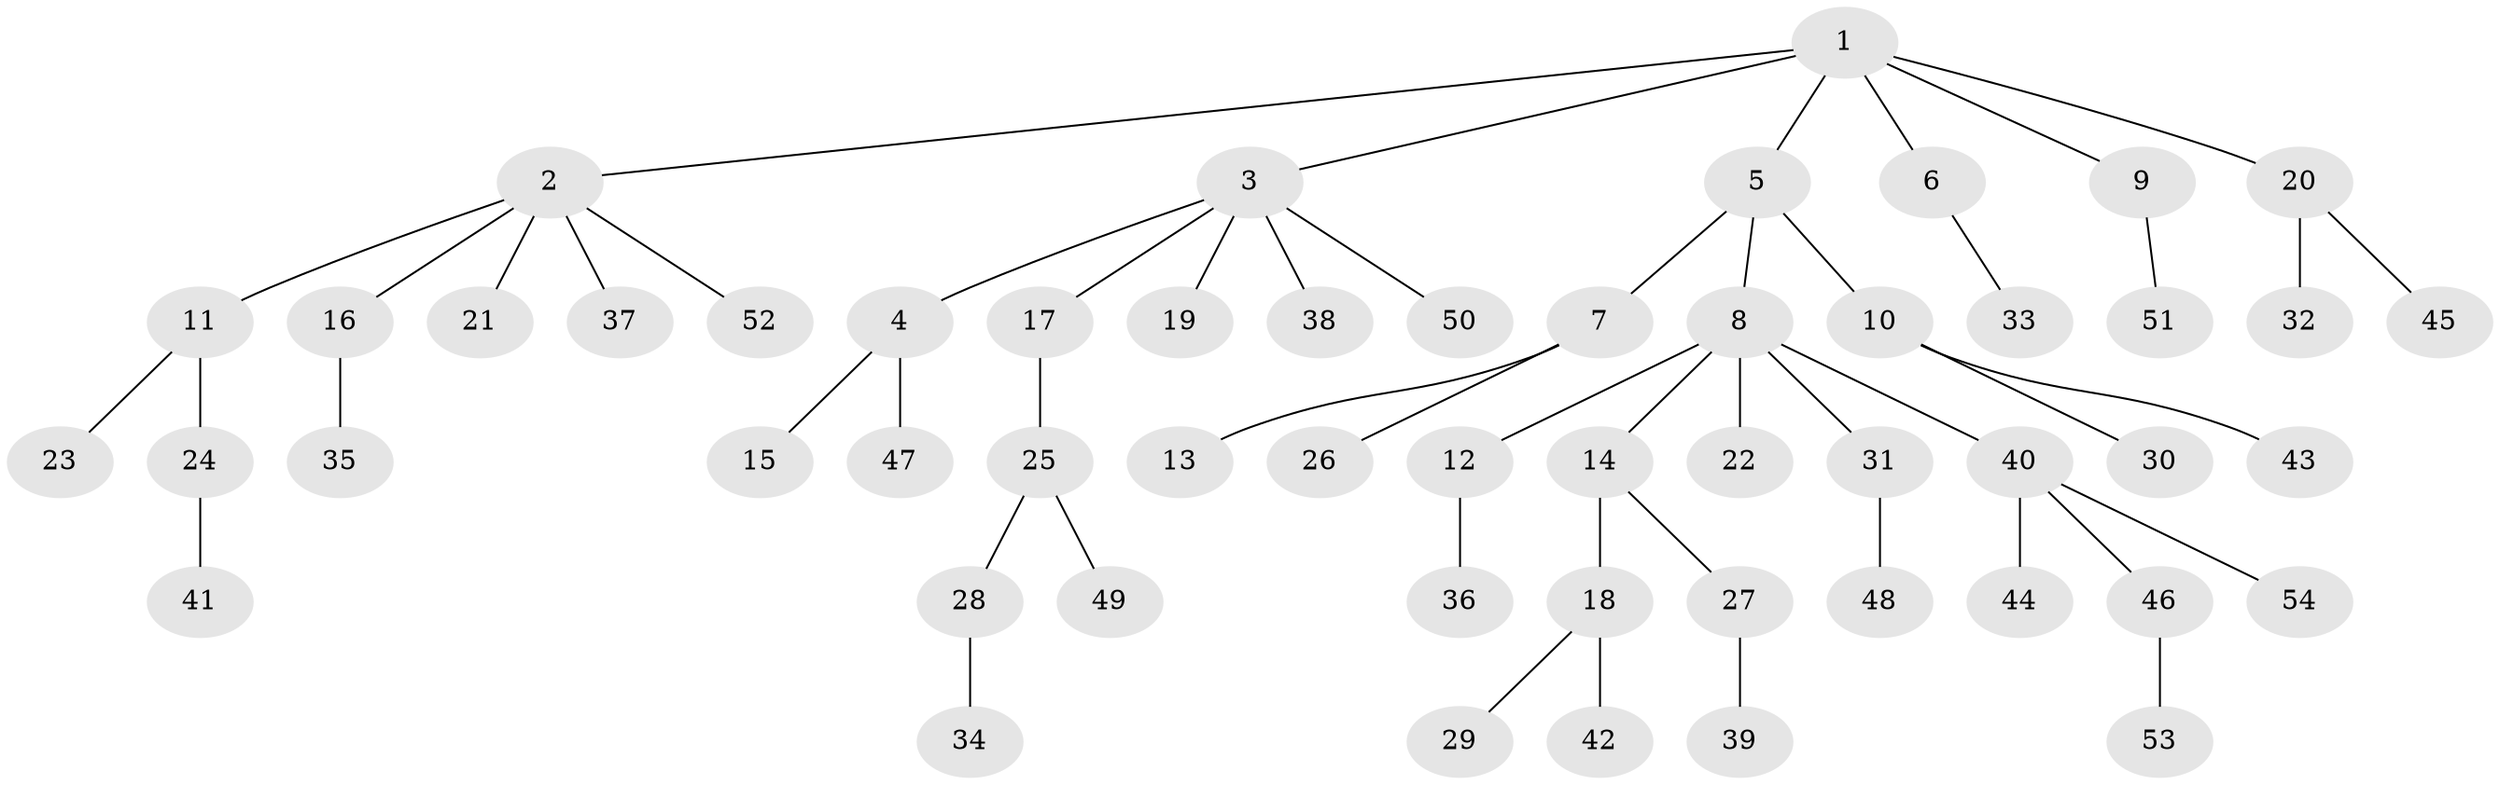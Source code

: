// Generated by graph-tools (version 1.1) at 2025/50/03/09/25 03:50:18]
// undirected, 54 vertices, 53 edges
graph export_dot {
graph [start="1"]
  node [color=gray90,style=filled];
  1;
  2;
  3;
  4;
  5;
  6;
  7;
  8;
  9;
  10;
  11;
  12;
  13;
  14;
  15;
  16;
  17;
  18;
  19;
  20;
  21;
  22;
  23;
  24;
  25;
  26;
  27;
  28;
  29;
  30;
  31;
  32;
  33;
  34;
  35;
  36;
  37;
  38;
  39;
  40;
  41;
  42;
  43;
  44;
  45;
  46;
  47;
  48;
  49;
  50;
  51;
  52;
  53;
  54;
  1 -- 2;
  1 -- 3;
  1 -- 5;
  1 -- 6;
  1 -- 9;
  1 -- 20;
  2 -- 11;
  2 -- 16;
  2 -- 21;
  2 -- 37;
  2 -- 52;
  3 -- 4;
  3 -- 17;
  3 -- 19;
  3 -- 38;
  3 -- 50;
  4 -- 15;
  4 -- 47;
  5 -- 7;
  5 -- 8;
  5 -- 10;
  6 -- 33;
  7 -- 13;
  7 -- 26;
  8 -- 12;
  8 -- 14;
  8 -- 22;
  8 -- 31;
  8 -- 40;
  9 -- 51;
  10 -- 30;
  10 -- 43;
  11 -- 23;
  11 -- 24;
  12 -- 36;
  14 -- 18;
  14 -- 27;
  16 -- 35;
  17 -- 25;
  18 -- 29;
  18 -- 42;
  20 -- 32;
  20 -- 45;
  24 -- 41;
  25 -- 28;
  25 -- 49;
  27 -- 39;
  28 -- 34;
  31 -- 48;
  40 -- 44;
  40 -- 46;
  40 -- 54;
  46 -- 53;
}
